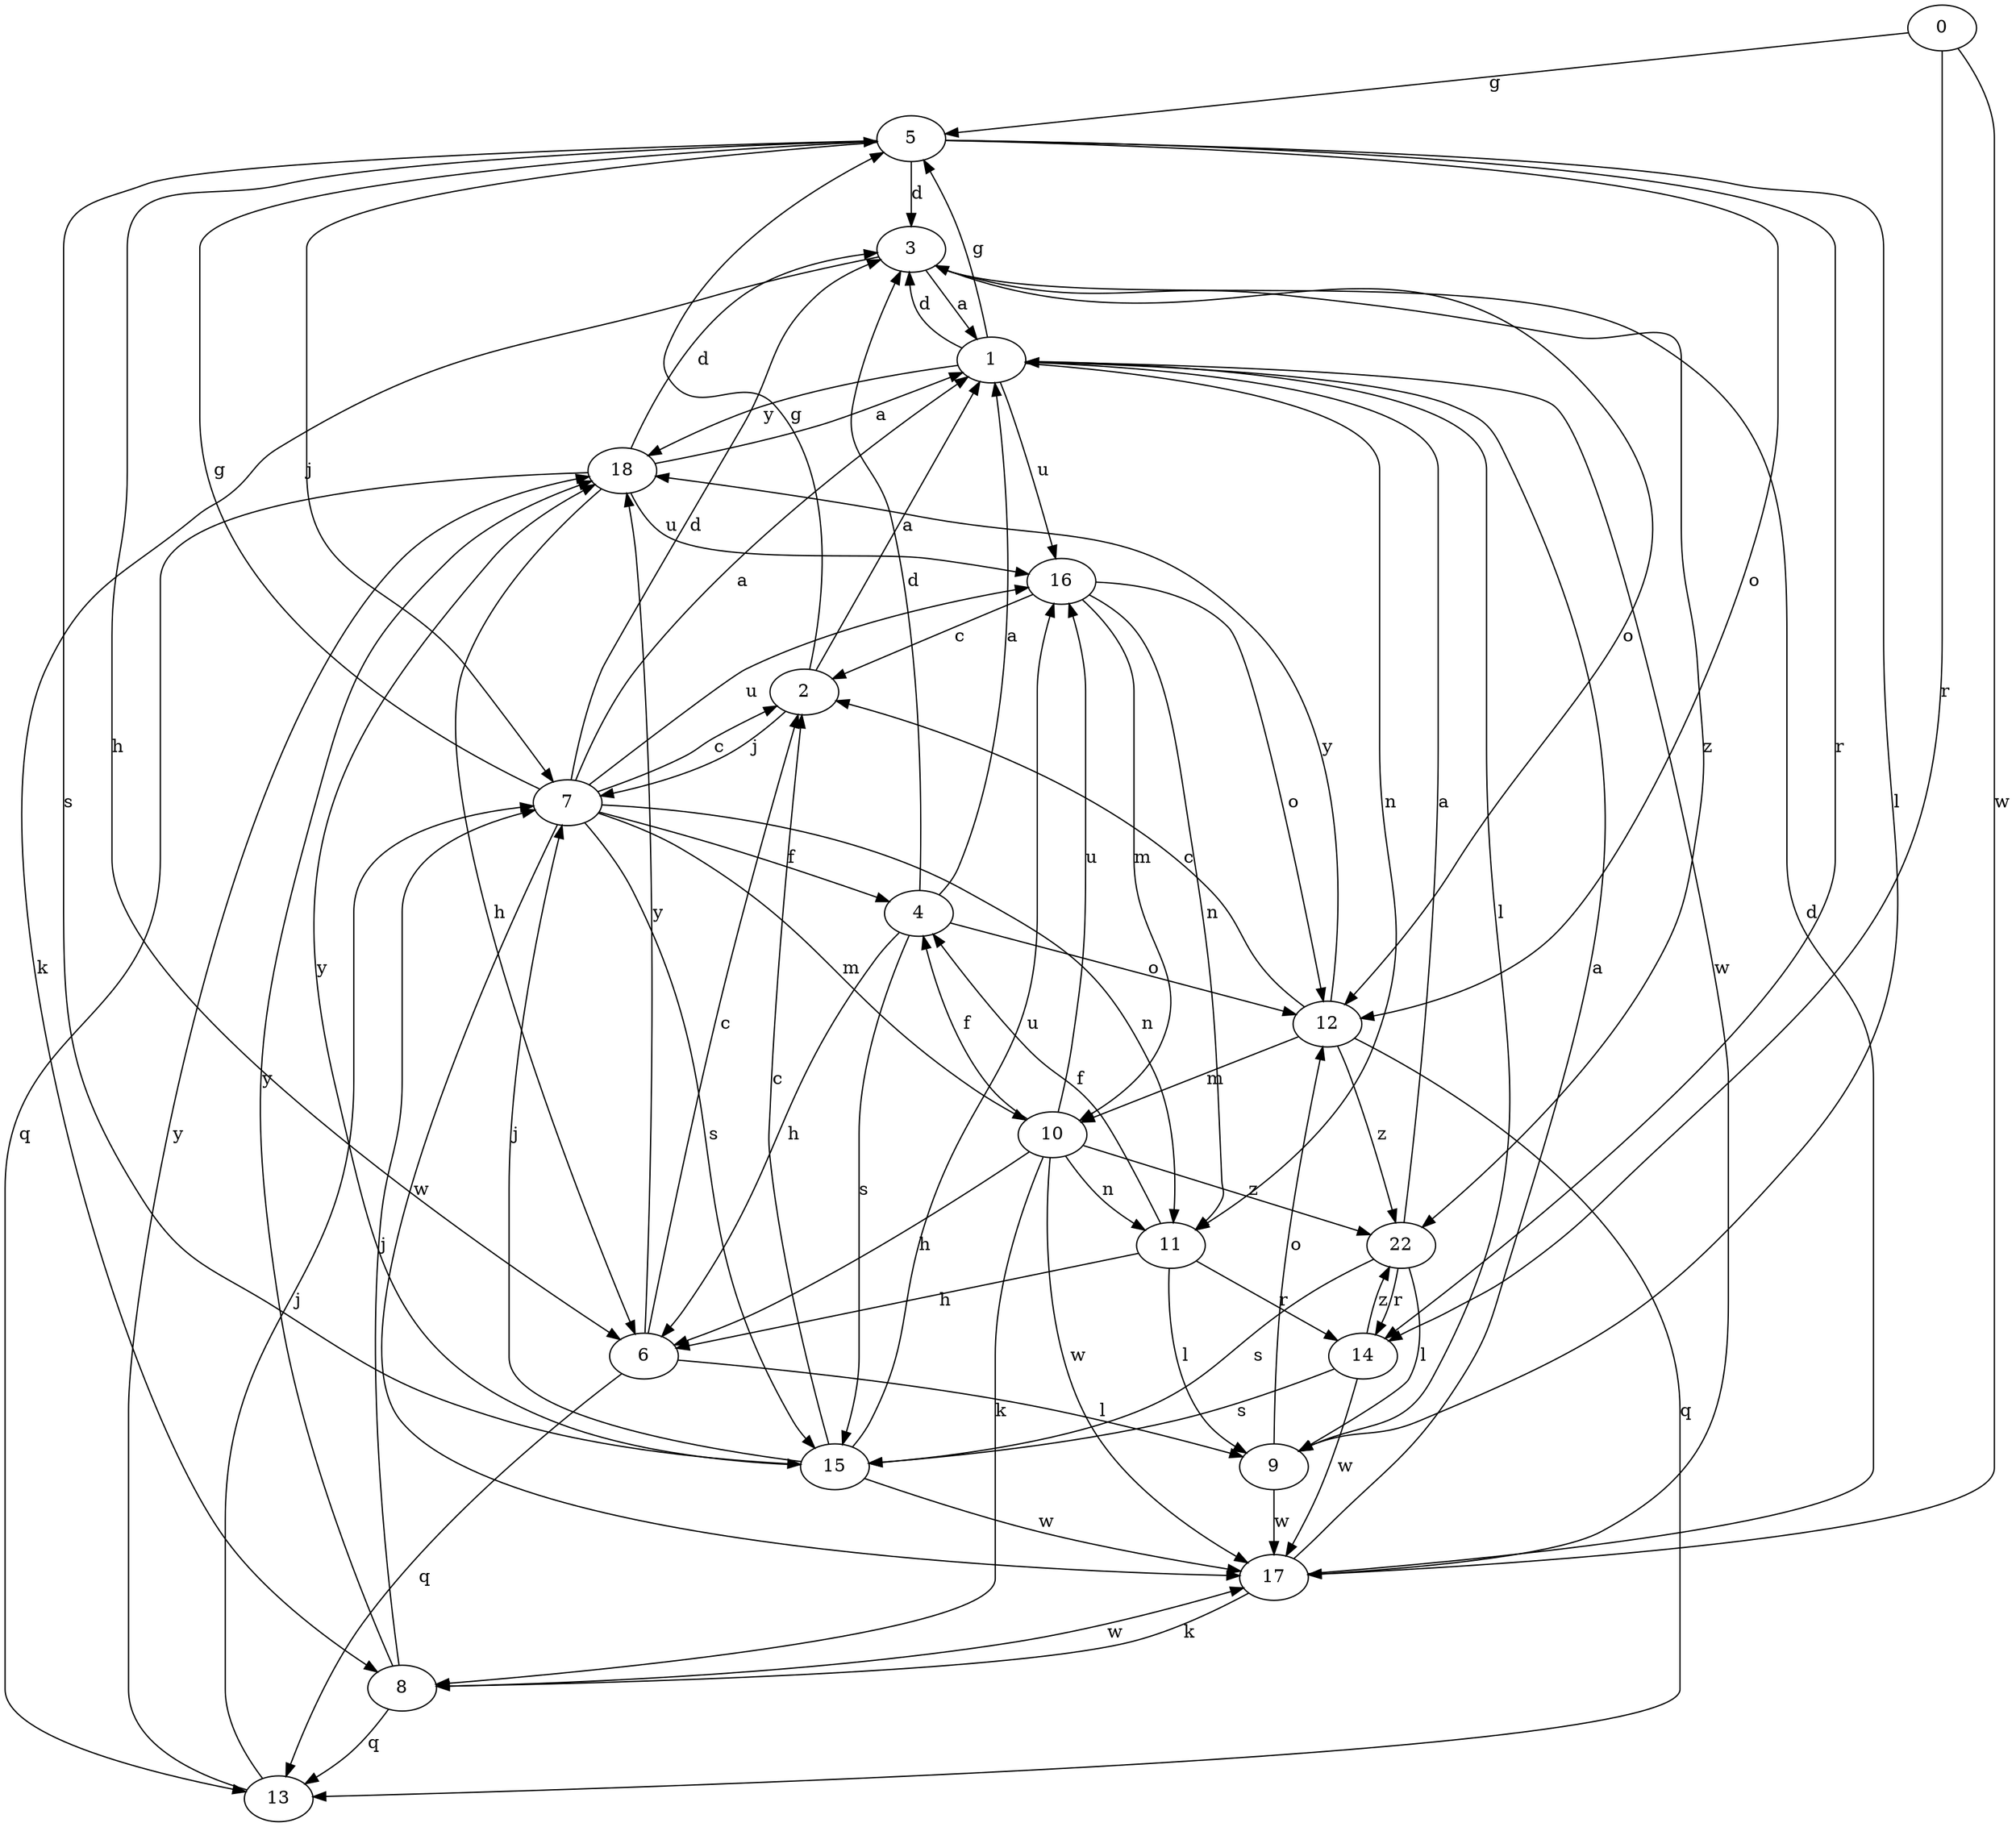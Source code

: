 strict digraph  {
0;
1;
2;
3;
4;
5;
6;
7;
8;
9;
10;
11;
12;
13;
14;
15;
16;
17;
18;
22;
0 -> 5  [label=g];
0 -> 14  [label=r];
0 -> 17  [label=w];
1 -> 3  [label=d];
1 -> 5  [label=g];
1 -> 9  [label=l];
1 -> 11  [label=n];
1 -> 16  [label=u];
1 -> 17  [label=w];
1 -> 18  [label=y];
2 -> 1  [label=a];
2 -> 5  [label=g];
2 -> 7  [label=j];
3 -> 1  [label=a];
3 -> 8  [label=k];
3 -> 12  [label=o];
3 -> 22  [label=z];
4 -> 1  [label=a];
4 -> 3  [label=d];
4 -> 6  [label=h];
4 -> 12  [label=o];
4 -> 15  [label=s];
5 -> 3  [label=d];
5 -> 6  [label=h];
5 -> 7  [label=j];
5 -> 9  [label=l];
5 -> 12  [label=o];
5 -> 14  [label=r];
5 -> 15  [label=s];
6 -> 2  [label=c];
6 -> 9  [label=l];
6 -> 13  [label=q];
6 -> 18  [label=y];
7 -> 1  [label=a];
7 -> 2  [label=c];
7 -> 3  [label=d];
7 -> 4  [label=f];
7 -> 5  [label=g];
7 -> 10  [label=m];
7 -> 11  [label=n];
7 -> 15  [label=s];
7 -> 16  [label=u];
7 -> 17  [label=w];
8 -> 7  [label=j];
8 -> 13  [label=q];
8 -> 17  [label=w];
8 -> 18  [label=y];
9 -> 12  [label=o];
9 -> 17  [label=w];
10 -> 4  [label=f];
10 -> 6  [label=h];
10 -> 8  [label=k];
10 -> 11  [label=n];
10 -> 16  [label=u];
10 -> 17  [label=w];
10 -> 22  [label=z];
11 -> 4  [label=f];
11 -> 6  [label=h];
11 -> 9  [label=l];
11 -> 14  [label=r];
12 -> 2  [label=c];
12 -> 10  [label=m];
12 -> 13  [label=q];
12 -> 18  [label=y];
12 -> 22  [label=z];
13 -> 7  [label=j];
13 -> 18  [label=y];
14 -> 15  [label=s];
14 -> 17  [label=w];
14 -> 22  [label=z];
15 -> 2  [label=c];
15 -> 7  [label=j];
15 -> 16  [label=u];
15 -> 17  [label=w];
15 -> 18  [label=y];
16 -> 2  [label=c];
16 -> 10  [label=m];
16 -> 11  [label=n];
16 -> 12  [label=o];
17 -> 1  [label=a];
17 -> 3  [label=d];
17 -> 8  [label=k];
18 -> 1  [label=a];
18 -> 3  [label=d];
18 -> 6  [label=h];
18 -> 13  [label=q];
18 -> 16  [label=u];
22 -> 1  [label=a];
22 -> 9  [label=l];
22 -> 14  [label=r];
22 -> 15  [label=s];
}
